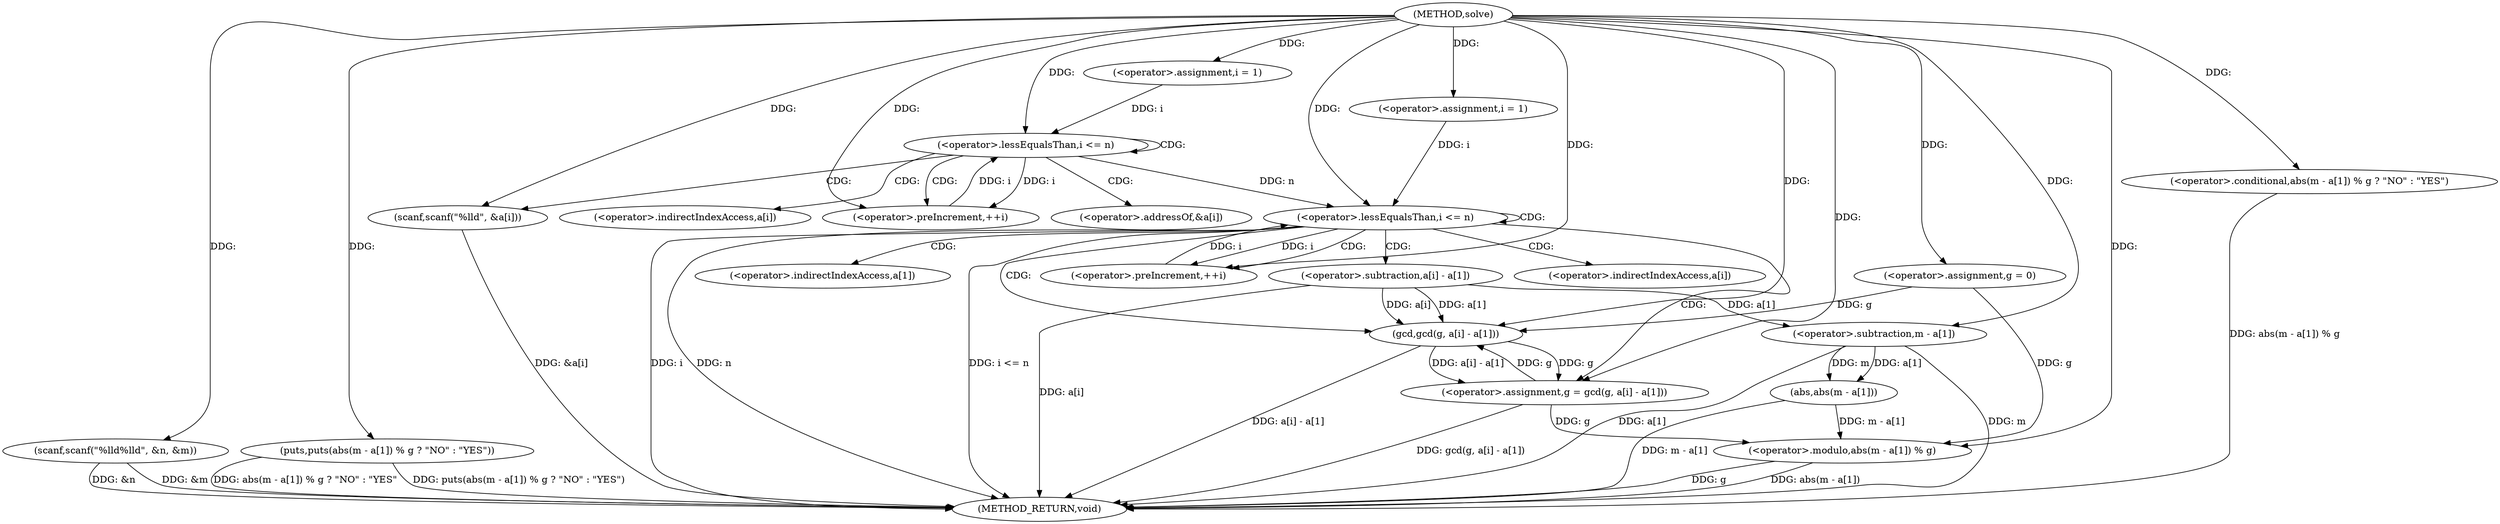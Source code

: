 digraph "solve" {  
"1000118" [label = "(METHOD,solve)" ]
"1000181" [label = "(METHOD_RETURN,void)" ]
"1000120" [label = "(scanf,scanf(\"%lld%lld\", &n, &m))" ]
"1000144" [label = "(<operator>.assignment,g = 0)" ]
"1000169" [label = "(puts,puts(abs(m - a[1]) % g ? \"NO\" : \"YES\"))" ]
"1000128" [label = "(<operator>.assignment,i = 1)" ]
"1000131" [label = "(<operator>.lessEqualsThan,i <= n)" ]
"1000134" [label = "(<operator>.preIncrement,++i)" ]
"1000149" [label = "(<operator>.assignment,i = 1)" ]
"1000152" [label = "(<operator>.lessEqualsThan,i <= n)" ]
"1000155" [label = "(<operator>.preIncrement,++i)" ]
"1000137" [label = "(scanf,scanf(\"%lld\", &a[i]))" ]
"1000158" [label = "(<operator>.assignment,g = gcd(g, a[i] - a[1]))" ]
"1000170" [label = "(<operator>.conditional,abs(m - a[1]) % g ? \"NO\" : \"YES\")" ]
"1000171" [label = "(<operator>.modulo,abs(m - a[1]) % g)" ]
"1000160" [label = "(gcd,gcd(g, a[i] - a[1]))" ]
"1000172" [label = "(abs,abs(m - a[1]))" ]
"1000162" [label = "(<operator>.subtraction,a[i] - a[1])" ]
"1000173" [label = "(<operator>.subtraction,m - a[1])" ]
"1000139" [label = "(<operator>.addressOf,&a[i])" ]
"1000140" [label = "(<operator>.indirectIndexAccess,a[i])" ]
"1000163" [label = "(<operator>.indirectIndexAccess,a[i])" ]
"1000166" [label = "(<operator>.indirectIndexAccess,a[1])" ]
  "1000120" -> "1000181"  [ label = "DDG: &n"] 
  "1000120" -> "1000181"  [ label = "DDG: &m"] 
  "1000152" -> "1000181"  [ label = "DDG: i"] 
  "1000152" -> "1000181"  [ label = "DDG: n"] 
  "1000152" -> "1000181"  [ label = "DDG: i <= n"] 
  "1000173" -> "1000181"  [ label = "DDG: m"] 
  "1000173" -> "1000181"  [ label = "DDG: a[1]"] 
  "1000172" -> "1000181"  [ label = "DDG: m - a[1]"] 
  "1000171" -> "1000181"  [ label = "DDG: abs(m - a[1])"] 
  "1000171" -> "1000181"  [ label = "DDG: g"] 
  "1000170" -> "1000181"  [ label = "DDG: abs(m - a[1]) % g"] 
  "1000169" -> "1000181"  [ label = "DDG: abs(m - a[1]) % g ? \"NO\" : \"YES\""] 
  "1000169" -> "1000181"  [ label = "DDG: puts(abs(m - a[1]) % g ? \"NO\" : \"YES\")"] 
  "1000162" -> "1000181"  [ label = "DDG: a[i]"] 
  "1000160" -> "1000181"  [ label = "DDG: a[i] - a[1]"] 
  "1000158" -> "1000181"  [ label = "DDG: gcd(g, a[i] - a[1])"] 
  "1000137" -> "1000181"  [ label = "DDG: &a[i]"] 
  "1000118" -> "1000120"  [ label = "DDG: "] 
  "1000118" -> "1000144"  [ label = "DDG: "] 
  "1000118" -> "1000128"  [ label = "DDG: "] 
  "1000118" -> "1000149"  [ label = "DDG: "] 
  "1000118" -> "1000169"  [ label = "DDG: "] 
  "1000128" -> "1000131"  [ label = "DDG: i"] 
  "1000134" -> "1000131"  [ label = "DDG: i"] 
  "1000118" -> "1000131"  [ label = "DDG: "] 
  "1000131" -> "1000134"  [ label = "DDG: i"] 
  "1000118" -> "1000134"  [ label = "DDG: "] 
  "1000118" -> "1000137"  [ label = "DDG: "] 
  "1000149" -> "1000152"  [ label = "DDG: i"] 
  "1000155" -> "1000152"  [ label = "DDG: i"] 
  "1000118" -> "1000152"  [ label = "DDG: "] 
  "1000131" -> "1000152"  [ label = "DDG: n"] 
  "1000152" -> "1000155"  [ label = "DDG: i"] 
  "1000118" -> "1000155"  [ label = "DDG: "] 
  "1000160" -> "1000158"  [ label = "DDG: a[i] - a[1]"] 
  "1000160" -> "1000158"  [ label = "DDG: g"] 
  "1000118" -> "1000170"  [ label = "DDG: "] 
  "1000118" -> "1000158"  [ label = "DDG: "] 
  "1000172" -> "1000171"  [ label = "DDG: m - a[1]"] 
  "1000144" -> "1000171"  [ label = "DDG: g"] 
  "1000158" -> "1000171"  [ label = "DDG: g"] 
  "1000118" -> "1000171"  [ label = "DDG: "] 
  "1000144" -> "1000160"  [ label = "DDG: g"] 
  "1000158" -> "1000160"  [ label = "DDG: g"] 
  "1000118" -> "1000160"  [ label = "DDG: "] 
  "1000162" -> "1000160"  [ label = "DDG: a[i]"] 
  "1000162" -> "1000160"  [ label = "DDG: a[1]"] 
  "1000173" -> "1000172"  [ label = "DDG: m"] 
  "1000173" -> "1000172"  [ label = "DDG: a[1]"] 
  "1000118" -> "1000173"  [ label = "DDG: "] 
  "1000162" -> "1000173"  [ label = "DDG: a[1]"] 
  "1000131" -> "1000131"  [ label = "CDG: "] 
  "1000131" -> "1000137"  [ label = "CDG: "] 
  "1000131" -> "1000139"  [ label = "CDG: "] 
  "1000131" -> "1000140"  [ label = "CDG: "] 
  "1000131" -> "1000134"  [ label = "CDG: "] 
  "1000152" -> "1000163"  [ label = "CDG: "] 
  "1000152" -> "1000158"  [ label = "CDG: "] 
  "1000152" -> "1000155"  [ label = "CDG: "] 
  "1000152" -> "1000160"  [ label = "CDG: "] 
  "1000152" -> "1000152"  [ label = "CDG: "] 
  "1000152" -> "1000166"  [ label = "CDG: "] 
  "1000152" -> "1000162"  [ label = "CDG: "] 
}
